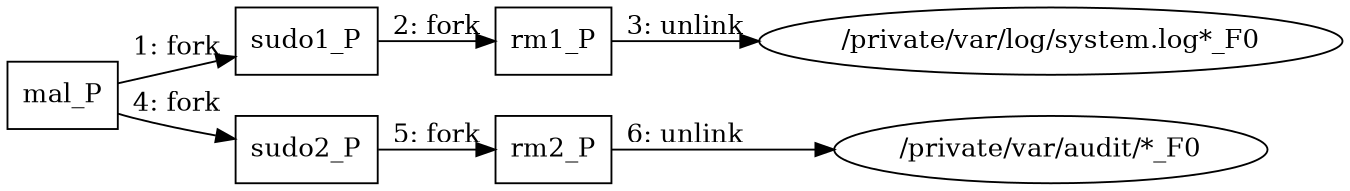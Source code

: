 digraph "T1070.002" {
rankdir="LR"
size="9"
fixedsize="false"
splines="true"
nodesep=0.3
ranksep=0
fontsize=10
overlap="scalexy"
engine= "neato"
	"mal_P" [node_type=Process shape=box]
	"sudo1_P" [node_type=Process shape=box]
	"sudo2_P" [node_type=Process shape=box]
	"rm1_P" [node_type=Process shape=box]
	"rm2_P" [node_type=Process shape=box]
	"/private/var/log/system.log*_F0" [node_type=File shape=ellipse]
	"/private/var/audit/*_F0" [node_type=File shape=ellipse]
	"mal_P" -> "sudo1_P" [label="1: fork"]
	"sudo1_P" -> "rm1_P" [label="2: fork"]
	"rm1_P" -> "/private/var/log/system.log*_F0" [label="3: unlink"]
	"mal_P" -> "sudo2_P" [label="4: fork"]
	"sudo2_P" -> "rm2_P" [label="5: fork"]
	"rm2_P" -> "/private/var/audit/*_F0" [label="6: unlink"]
}
